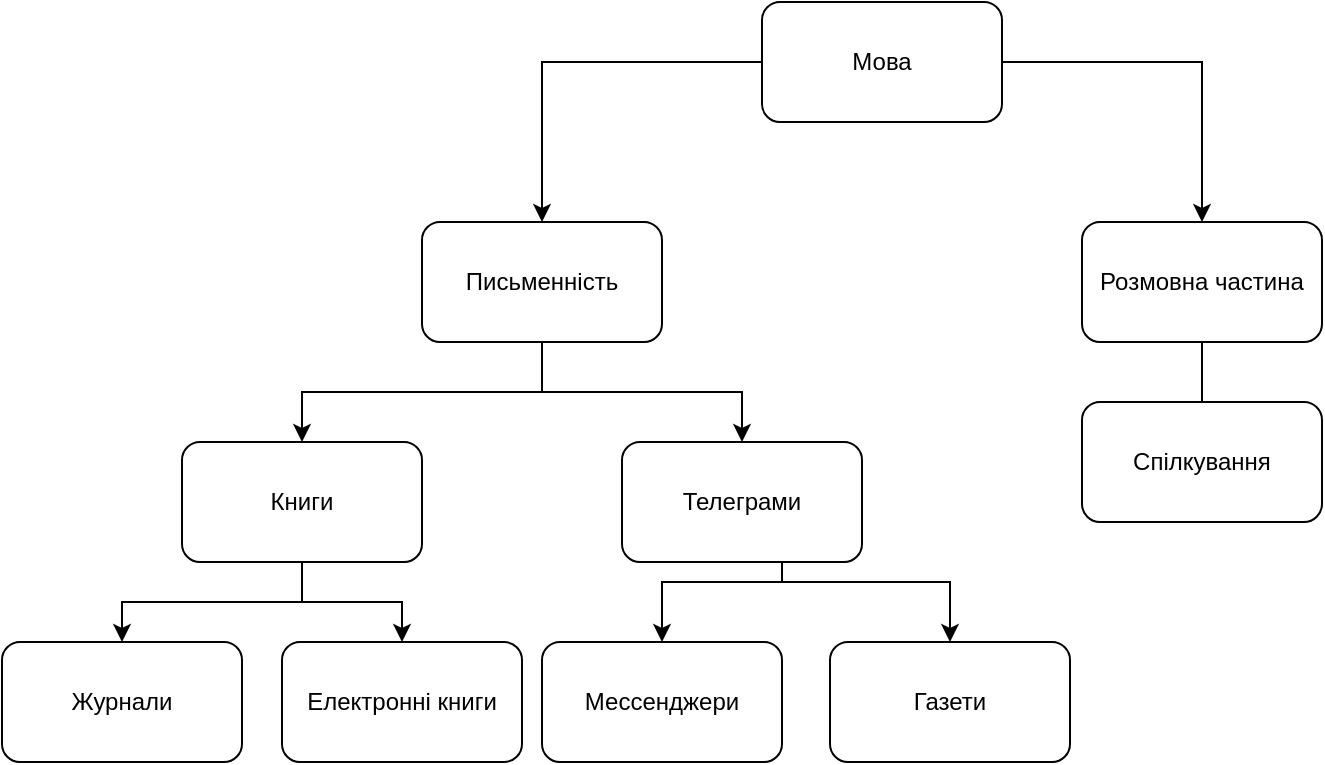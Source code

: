 <mxfile version="21.6.1" type="device">
  <diagram name="Страница 1" id="4mM0lcwc6HceldsLJrzj">
    <mxGraphModel dx="1816" dy="549" grid="1" gridSize="10" guides="1" tooltips="1" connect="1" arrows="1" fold="1" page="1" pageScale="1" pageWidth="827" pageHeight="1169" math="0" shadow="0">
      <root>
        <mxCell id="0" />
        <mxCell id="1" parent="0" />
        <mxCell id="II5tkj_CJoYofg9basmW-6" style="edgeStyle=orthogonalEdgeStyle;rounded=0;orthogonalLoop=1;jettySize=auto;html=1;entryX=0.5;entryY=0;entryDx=0;entryDy=0;" edge="1" parent="1" source="II5tkj_CJoYofg9basmW-3" target="II5tkj_CJoYofg9basmW-4">
          <mxGeometry relative="1" as="geometry" />
        </mxCell>
        <mxCell id="II5tkj_CJoYofg9basmW-7" style="edgeStyle=orthogonalEdgeStyle;rounded=0;orthogonalLoop=1;jettySize=auto;html=1;entryX=0.5;entryY=0;entryDx=0;entryDy=0;" edge="1" parent="1" source="II5tkj_CJoYofg9basmW-3" target="II5tkj_CJoYofg9basmW-5">
          <mxGeometry relative="1" as="geometry" />
        </mxCell>
        <mxCell id="II5tkj_CJoYofg9basmW-3" value="Мова" style="rounded=1;whiteSpace=wrap;html=1;" vertex="1" parent="1">
          <mxGeometry x="320" y="60" width="120" height="60" as="geometry" />
        </mxCell>
        <mxCell id="II5tkj_CJoYofg9basmW-11" style="edgeStyle=orthogonalEdgeStyle;rounded=0;orthogonalLoop=1;jettySize=auto;html=1;entryX=0.5;entryY=0;entryDx=0;entryDy=0;" edge="1" parent="1" source="II5tkj_CJoYofg9basmW-4" target="II5tkj_CJoYofg9basmW-10">
          <mxGeometry relative="1" as="geometry" />
        </mxCell>
        <mxCell id="II5tkj_CJoYofg9basmW-13" style="edgeStyle=orthogonalEdgeStyle;rounded=0;orthogonalLoop=1;jettySize=auto;html=1;entryX=0.5;entryY=0;entryDx=0;entryDy=0;" edge="1" parent="1" source="II5tkj_CJoYofg9basmW-4" target="II5tkj_CJoYofg9basmW-8">
          <mxGeometry relative="1" as="geometry" />
        </mxCell>
        <mxCell id="II5tkj_CJoYofg9basmW-4" value="Письменність" style="rounded=1;whiteSpace=wrap;html=1;" vertex="1" parent="1">
          <mxGeometry x="150" y="170" width="120" height="60" as="geometry" />
        </mxCell>
        <mxCell id="II5tkj_CJoYofg9basmW-22" style="edgeStyle=orthogonalEdgeStyle;rounded=0;orthogonalLoop=1;jettySize=auto;html=1;entryX=0.5;entryY=0;entryDx=0;entryDy=0;" edge="1" parent="1" source="II5tkj_CJoYofg9basmW-5" target="II5tkj_CJoYofg9basmW-9">
          <mxGeometry relative="1" as="geometry">
            <Array as="points">
              <mxPoint x="540" y="280" />
            </Array>
          </mxGeometry>
        </mxCell>
        <mxCell id="II5tkj_CJoYofg9basmW-5" value="Розмовна частина" style="rounded=1;whiteSpace=wrap;html=1;" vertex="1" parent="1">
          <mxGeometry x="480" y="170" width="120" height="60" as="geometry" />
        </mxCell>
        <mxCell id="II5tkj_CJoYofg9basmW-20" style="edgeStyle=orthogonalEdgeStyle;rounded=0;orthogonalLoop=1;jettySize=auto;html=1;entryX=0.5;entryY=0;entryDx=0;entryDy=0;" edge="1" parent="1" source="II5tkj_CJoYofg9basmW-8" target="II5tkj_CJoYofg9basmW-18">
          <mxGeometry relative="1" as="geometry">
            <Array as="points">
              <mxPoint x="330" y="350" />
              <mxPoint x="414" y="350" />
            </Array>
          </mxGeometry>
        </mxCell>
        <mxCell id="II5tkj_CJoYofg9basmW-21" style="edgeStyle=orthogonalEdgeStyle;rounded=0;orthogonalLoop=1;jettySize=auto;html=1;entryX=0.5;entryY=0;entryDx=0;entryDy=0;" edge="1" parent="1" source="II5tkj_CJoYofg9basmW-8" target="II5tkj_CJoYofg9basmW-19">
          <mxGeometry relative="1" as="geometry">
            <Array as="points">
              <mxPoint x="330" y="350" />
              <mxPoint x="270" y="350" />
            </Array>
          </mxGeometry>
        </mxCell>
        <mxCell id="II5tkj_CJoYofg9basmW-8" value="Телеграми" style="rounded=1;whiteSpace=wrap;html=1;" vertex="1" parent="1">
          <mxGeometry x="250" y="280" width="120" height="60" as="geometry" />
        </mxCell>
        <mxCell id="II5tkj_CJoYofg9basmW-9" value="Спілкування" style="rounded=1;whiteSpace=wrap;html=1;" vertex="1" parent="1">
          <mxGeometry x="480" y="260" width="120" height="60" as="geometry" />
        </mxCell>
        <mxCell id="II5tkj_CJoYofg9basmW-15" style="edgeStyle=orthogonalEdgeStyle;rounded=0;orthogonalLoop=1;jettySize=auto;html=1;entryX=0.5;entryY=0;entryDx=0;entryDy=0;" edge="1" parent="1" source="II5tkj_CJoYofg9basmW-10" target="II5tkj_CJoYofg9basmW-14">
          <mxGeometry relative="1" as="geometry" />
        </mxCell>
        <mxCell id="II5tkj_CJoYofg9basmW-17" style="edgeStyle=orthogonalEdgeStyle;rounded=0;orthogonalLoop=1;jettySize=auto;html=1;entryX=0.5;entryY=0;entryDx=0;entryDy=0;" edge="1" parent="1" source="II5tkj_CJoYofg9basmW-10" target="II5tkj_CJoYofg9basmW-16">
          <mxGeometry relative="1" as="geometry" />
        </mxCell>
        <mxCell id="II5tkj_CJoYofg9basmW-10" value="Книги" style="rounded=1;whiteSpace=wrap;html=1;" vertex="1" parent="1">
          <mxGeometry x="30" y="280" width="120" height="60" as="geometry" />
        </mxCell>
        <mxCell id="II5tkj_CJoYofg9basmW-14" value="Журнали" style="rounded=1;whiteSpace=wrap;html=1;" vertex="1" parent="1">
          <mxGeometry x="-60" y="380" width="120" height="60" as="geometry" />
        </mxCell>
        <mxCell id="II5tkj_CJoYofg9basmW-16" value="Електронні книги" style="rounded=1;whiteSpace=wrap;html=1;" vertex="1" parent="1">
          <mxGeometry x="80" y="380" width="120" height="60" as="geometry" />
        </mxCell>
        <mxCell id="II5tkj_CJoYofg9basmW-18" value="Газети" style="rounded=1;whiteSpace=wrap;html=1;" vertex="1" parent="1">
          <mxGeometry x="354" y="380" width="120" height="60" as="geometry" />
        </mxCell>
        <mxCell id="II5tkj_CJoYofg9basmW-19" value="Мессенджери" style="rounded=1;whiteSpace=wrap;html=1;" vertex="1" parent="1">
          <mxGeometry x="210" y="380" width="120" height="60" as="geometry" />
        </mxCell>
      </root>
    </mxGraphModel>
  </diagram>
</mxfile>
